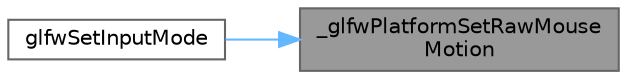 digraph "_glfwPlatformSetRawMouseMotion"
{
 // LATEX_PDF_SIZE
  bgcolor="transparent";
  edge [fontname=Helvetica,fontsize=10,labelfontname=Helvetica,labelfontsize=10];
  node [fontname=Helvetica,fontsize=10,shape=box,height=0.2,width=0.4];
  rankdir="RL";
  Node1 [id="Node000001",label="_glfwPlatformSetRawMouse\lMotion",height=0.2,width=0.4,color="gray40", fillcolor="grey60", style="filled", fontcolor="black",tooltip=" "];
  Node1 -> Node2 [id="edge3_Node000001_Node000002",dir="back",color="steelblue1",style="solid",tooltip=" "];
  Node2 [id="Node000002",label="glfwSetInputMode",height=0.2,width=0.4,color="grey40", fillcolor="white", style="filled",URL="$group__input.html#gae1eb729d2dd91dc33fd60e150a6e1684",tooltip="Sets an input option for the specified window."];
}
